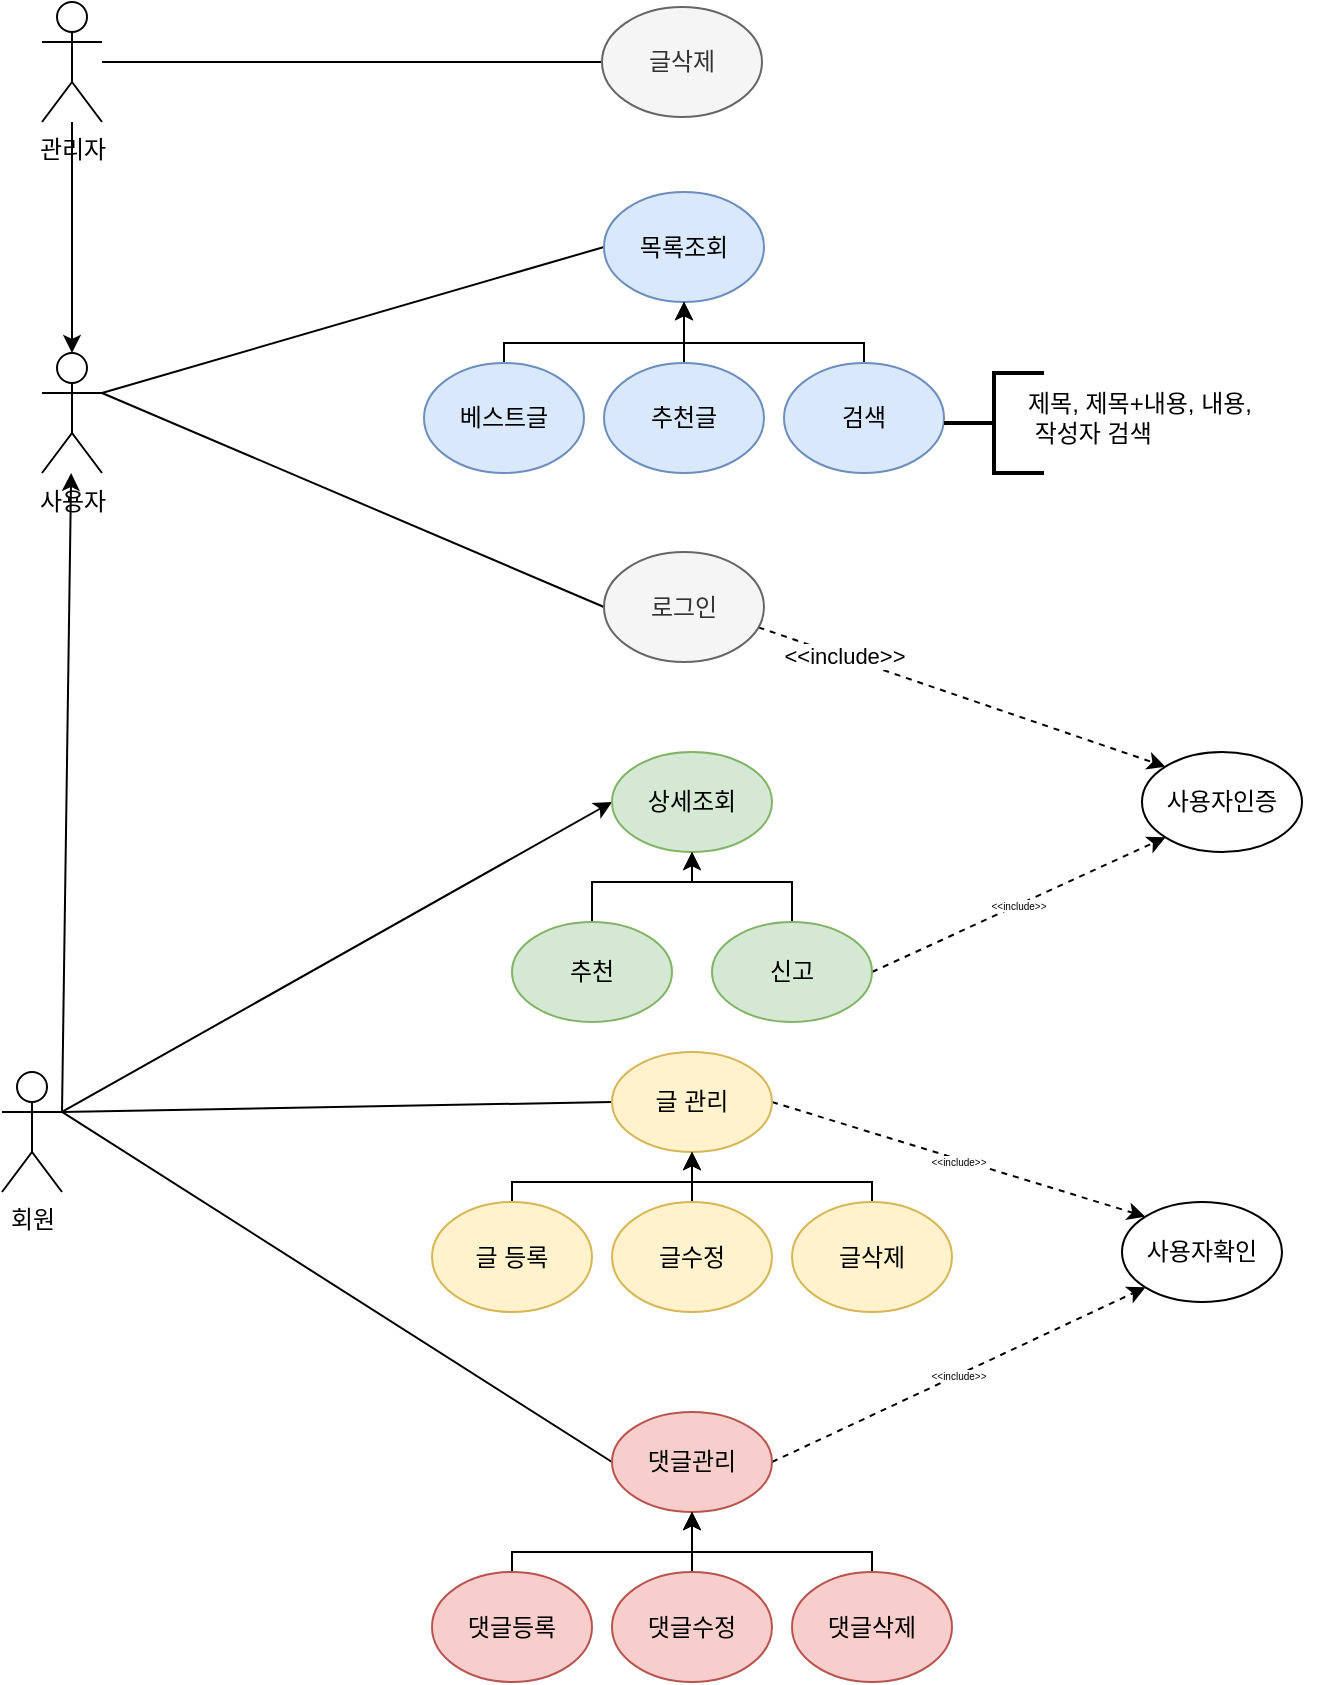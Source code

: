 <mxfile version="15.4.1" type="device"><diagram id="zLAlfq76QNXbKyfOCzni" name="Page-3"><mxGraphModel dx="1209" dy="628" grid="1" gridSize="10" guides="1" tooltips="1" connect="1" arrows="1" fold="1" page="1" pageScale="1" pageWidth="827" pageHeight="1169" math="0" shadow="0"><root><mxCell id="sFvkfcnw9mrIxGnK7816-0"/><mxCell id="sFvkfcnw9mrIxGnK7816-1" parent="sFvkfcnw9mrIxGnK7816-0"/><mxCell id="Cl8p0XSVJEXSeRWV3qpB-5" style="edgeStyle=none;rounded=0;orthogonalLoop=1;jettySize=auto;html=1;entryX=0.5;entryY=0;entryDx=0;entryDy=0;entryPerimeter=0;fontSize=5;startArrow=none;startFill=0;endArrow=classic;endFill=1;strokeWidth=1;verticalAlign=middle;" parent="sFvkfcnw9mrIxGnK7816-1" source="sFvkfcnw9mrIxGnK7816-6" target="sFvkfcnw9mrIxGnK7816-12" edge="1"><mxGeometry relative="1" as="geometry"/></mxCell><mxCell id="Cl8p0XSVJEXSeRWV3qpB-23" style="edgeStyle=none;rounded=0;orthogonalLoop=1;jettySize=auto;html=1;entryX=0;entryY=0.5;entryDx=0;entryDy=0;fontSize=5;startArrow=none;startFill=0;endArrow=none;endFill=0;strokeWidth=1;verticalAlign=middle;" parent="sFvkfcnw9mrIxGnK7816-1" source="sFvkfcnw9mrIxGnK7816-6" target="Cl8p0XSVJEXSeRWV3qpB-25" edge="1"><mxGeometry relative="1" as="geometry"/></mxCell><mxCell id="sFvkfcnw9mrIxGnK7816-6" value="관리자" style="shape=umlActor;verticalLabelPosition=bottom;verticalAlign=top;html=1;outlineConnect=0;" parent="sFvkfcnw9mrIxGnK7816-1" vertex="1"><mxGeometry x="320" y="425" width="30" height="60" as="geometry"/></mxCell><mxCell id="sFvkfcnw9mrIxGnK7816-7" value="" style="rounded=0;orthogonalLoop=1;jettySize=auto;html=1;exitX=1;exitY=0.333;exitDx=0;exitDy=0;exitPerimeter=0;" parent="sFvkfcnw9mrIxGnK7816-1" source="sFvkfcnw9mrIxGnK7816-19" target="sFvkfcnw9mrIxGnK7816-12" edge="1"><mxGeometry relative="1" as="geometry"><mxPoint x="275" y="1040" as="sourcePoint"/><mxPoint x="275" y="860" as="targetPoint"/></mxGeometry></mxCell><mxCell id="sFvkfcnw9mrIxGnK7816-8" style="edgeStyle=none;rounded=0;orthogonalLoop=1;jettySize=auto;html=1;exitX=1;exitY=0.333;exitDx=0;exitDy=0;exitPerimeter=0;entryX=0;entryY=0.5;entryDx=0;entryDy=0;fontSize=11;endArrow=none;endFill=0;strokeColor=#000000;startArrow=none;startFill=0;" parent="sFvkfcnw9mrIxGnK7816-1" source="sFvkfcnw9mrIxGnK7816-12" target="sFvkfcnw9mrIxGnK7816-24" edge="1"><mxGeometry relative="1" as="geometry"/></mxCell><mxCell id="Cl8p0XSVJEXSeRWV3qpB-3" style="edgeStyle=none;rounded=0;orthogonalLoop=1;jettySize=auto;html=1;exitX=1;exitY=0.333;exitDx=0;exitDy=0;exitPerimeter=0;entryX=0;entryY=0.5;entryDx=0;entryDy=0;fontSize=5;startArrow=none;startFill=0;endArrow=none;endFill=0;strokeWidth=1;verticalAlign=middle;" parent="sFvkfcnw9mrIxGnK7816-1" source="sFvkfcnw9mrIxGnK7816-12" target="sFvkfcnw9mrIxGnK7816-38" edge="1"><mxGeometry relative="1" as="geometry"/></mxCell><mxCell id="sFvkfcnw9mrIxGnK7816-12" value="사용자" style="shape=umlActor;verticalLabelPosition=bottom;verticalAlign=top;html=1;outlineConnect=0;" parent="sFvkfcnw9mrIxGnK7816-1" vertex="1"><mxGeometry x="320" y="600.5" width="30" height="60" as="geometry"/></mxCell><mxCell id="sFvkfcnw9mrIxGnK7816-15" style="rounded=0;orthogonalLoop=1;jettySize=auto;html=1;exitX=1;exitY=0.333;exitDx=0;exitDy=0;exitPerimeter=0;entryX=0;entryY=0.5;entryDx=0;entryDy=0;fontSize=11;startArrow=none;startFill=0;endArrow=none;endFill=0;strokeColor=#000000;elbow=vertical;" parent="sFvkfcnw9mrIxGnK7816-1" source="sFvkfcnw9mrIxGnK7816-19" target="sFvkfcnw9mrIxGnK7816-33" edge="1"><mxGeometry relative="1" as="geometry"/></mxCell><mxCell id="sFvkfcnw9mrIxGnK7816-18" style="rounded=0;orthogonalLoop=1;jettySize=auto;html=1;exitX=1;exitY=0.333;exitDx=0;exitDy=0;exitPerimeter=0;entryX=0;entryY=0.5;entryDx=0;entryDy=0;fontSize=11;startArrow=none;startFill=0;endArrow=none;endFill=0;strokeColor=#000000;" parent="sFvkfcnw9mrIxGnK7816-1" source="sFvkfcnw9mrIxGnK7816-19" target="Cl8p0XSVJEXSeRWV3qpB-16" edge="1"><mxGeometry relative="1" as="geometry"><mxPoint x="605" y="1225" as="targetPoint"/></mxGeometry></mxCell><mxCell id="Cl8p0XSVJEXSeRWV3qpB-2" style="rounded=0;orthogonalLoop=1;jettySize=auto;html=1;exitX=1;exitY=0.333;exitDx=0;exitDy=0;exitPerimeter=0;entryX=0;entryY=0.5;entryDx=0;entryDy=0;fontSize=5;startArrow=none;startFill=0;endArrow=classic;endFill=1;strokeWidth=1;verticalAlign=middle;" parent="sFvkfcnw9mrIxGnK7816-1" source="sFvkfcnw9mrIxGnK7816-19" target="sFvkfcnw9mrIxGnK7816-30" edge="1"><mxGeometry relative="1" as="geometry"/></mxCell><mxCell id="sFvkfcnw9mrIxGnK7816-19" value="회원" style="shape=umlActor;verticalLabelPosition=bottom;verticalAlign=top;html=1;outlineConnect=0;" parent="sFvkfcnw9mrIxGnK7816-1" vertex="1"><mxGeometry x="300" y="960" width="30" height="60" as="geometry"/></mxCell><mxCell id="sFvkfcnw9mrIxGnK7816-24" value="목록조회" style="ellipse;whiteSpace=wrap;html=1;fillColor=#dae8fc;strokeColor=#6c8ebf;" parent="sFvkfcnw9mrIxGnK7816-1" vertex="1"><mxGeometry x="601" y="520" width="80" height="55" as="geometry"/></mxCell><mxCell id="sFvkfcnw9mrIxGnK7816-63" style="edgeStyle=orthogonalEdgeStyle;rounded=0;orthogonalLoop=1;jettySize=auto;html=1;exitX=0.5;exitY=0;exitDx=0;exitDy=0;entryX=0.5;entryY=1;entryDx=0;entryDy=0;fontSize=5;startArrow=none;startFill=0;endArrow=classic;endFill=1;strokeWidth=1;verticalAlign=middle;" parent="sFvkfcnw9mrIxGnK7816-1" source="sFvkfcnw9mrIxGnK7816-26" target="sFvkfcnw9mrIxGnK7816-24" edge="1"><mxGeometry relative="1" as="geometry"><Array as="points"><mxPoint x="551" y="595.5"/><mxPoint x="641" y="595.5"/></Array></mxGeometry></mxCell><mxCell id="sFvkfcnw9mrIxGnK7816-26" value="베스트글" style="ellipse;whiteSpace=wrap;html=1;fillColor=#dae8fc;strokeColor=#6c8ebf;" parent="sFvkfcnw9mrIxGnK7816-1" vertex="1"><mxGeometry x="511" y="605.5" width="80" height="55" as="geometry"/></mxCell><mxCell id="sFvkfcnw9mrIxGnK7816-62" style="edgeStyle=orthogonalEdgeStyle;rounded=0;orthogonalLoop=1;jettySize=auto;html=1;exitX=0.5;exitY=0;exitDx=0;exitDy=0;entryX=0.5;entryY=1;entryDx=0;entryDy=0;fontSize=5;startArrow=none;startFill=0;endArrow=classic;endFill=1;strokeWidth=1;verticalAlign=middle;" parent="sFvkfcnw9mrIxGnK7816-1" source="sFvkfcnw9mrIxGnK7816-27" target="sFvkfcnw9mrIxGnK7816-24" edge="1"><mxGeometry relative="1" as="geometry"/></mxCell><mxCell id="sFvkfcnw9mrIxGnK7816-27" value="추천글" style="ellipse;whiteSpace=wrap;html=1;fillColor=#dae8fc;strokeColor=#6c8ebf;" parent="sFvkfcnw9mrIxGnK7816-1" vertex="1"><mxGeometry x="601" y="605.5" width="80" height="55" as="geometry"/></mxCell><mxCell id="sFvkfcnw9mrIxGnK7816-30" value="상세조회" style="ellipse;whiteSpace=wrap;html=1;fillColor=#d5e8d4;strokeColor=#82b366;" parent="sFvkfcnw9mrIxGnK7816-1" vertex="1"><mxGeometry x="605" y="800" width="80" height="50" as="geometry"/></mxCell><mxCell id="Is7bTVV3B33zKzZ5cWAE-2" value="&amp;lt;&amp;lt;include&amp;gt;&amp;gt;" style="edgeStyle=none;rounded=0;orthogonalLoop=1;jettySize=auto;html=1;exitX=1;exitY=0.5;exitDx=0;exitDy=0;entryX=0;entryY=0;entryDx=0;entryDy=0;dashed=1;fontSize=5;startArrow=none;startFill=0;endArrow=classic;endFill=1;strokeWidth=1;verticalAlign=middle;" parent="sFvkfcnw9mrIxGnK7816-1" source="sFvkfcnw9mrIxGnK7816-33" target="Is7bTVV3B33zKzZ5cWAE-0" edge="1"><mxGeometry relative="1" as="geometry"/></mxCell><mxCell id="sFvkfcnw9mrIxGnK7816-33" value="글 관리" style="ellipse;whiteSpace=wrap;html=1;fillColor=#fff2cc;strokeColor=#d6b656;" parent="sFvkfcnw9mrIxGnK7816-1" vertex="1"><mxGeometry x="605" y="950" width="80" height="50" as="geometry"/></mxCell><mxCell id="Cl8p0XSVJEXSeRWV3qpB-1" style="edgeStyle=orthogonalEdgeStyle;rounded=0;orthogonalLoop=1;jettySize=auto;html=1;exitX=0.5;exitY=0;exitDx=0;exitDy=0;fontSize=5;startArrow=none;startFill=0;endArrow=classic;endFill=1;strokeWidth=1;verticalAlign=middle;entryX=0.5;entryY=1;entryDx=0;entryDy=0;" parent="sFvkfcnw9mrIxGnK7816-1" source="sFvkfcnw9mrIxGnK7816-36" target="sFvkfcnw9mrIxGnK7816-30" edge="1"><mxGeometry relative="1" as="geometry"><mxPoint x="645" y="865" as="targetPoint"/></mxGeometry></mxCell><mxCell id="Cl8p0XSVJEXSeRWV3qpB-24" value="&amp;lt;&amp;lt;include&amp;gt;&amp;gt;" style="edgeStyle=none;rounded=0;orthogonalLoop=1;jettySize=auto;html=1;exitX=1;exitY=0.5;exitDx=0;exitDy=0;entryX=0;entryY=1;entryDx=0;entryDy=0;fontSize=5;startArrow=none;startFill=0;endArrow=classic;endFill=1;strokeWidth=1;verticalAlign=middle;dashed=1;" parent="sFvkfcnw9mrIxGnK7816-1" source="sFvkfcnw9mrIxGnK7816-36" target="sFvkfcnw9mrIxGnK7816-43" edge="1"><mxGeometry relative="1" as="geometry"/></mxCell><mxCell id="sFvkfcnw9mrIxGnK7816-36" value="신고" style="ellipse;whiteSpace=wrap;html=1;fillColor=#d5e8d4;strokeColor=#82b366;" parent="sFvkfcnw9mrIxGnK7816-1" vertex="1"><mxGeometry x="655" y="885" width="80" height="50" as="geometry"/></mxCell><mxCell id="sFvkfcnw9mrIxGnK7816-37" value="&amp;lt;&amp;lt;include&amp;gt;&amp;gt;" style="rounded=0;orthogonalLoop=1;jettySize=auto;html=1;exitX=0.965;exitY=0.685;exitDx=0;exitDy=0;entryX=0;entryY=0;entryDx=0;entryDy=0;fontSize=11;startArrow=none;startFill=0;endArrow=classic;endFill=1;strokeColor=#000000;dashed=1;exitPerimeter=0;" parent="sFvkfcnw9mrIxGnK7816-1" source="sFvkfcnw9mrIxGnK7816-38" target="sFvkfcnw9mrIxGnK7816-43" edge="1"><mxGeometry x="-0.583" relative="1" as="geometry"><mxPoint x="1214" y="790" as="targetPoint"/><mxPoint as="offset"/></mxGeometry></mxCell><mxCell id="sFvkfcnw9mrIxGnK7816-38" value="&lt;p&gt;로그인&lt;/p&gt;" style="ellipse;whiteSpace=wrap;html=1;fillColor=#f5f5f5;strokeColor=#666666;fontColor=#333333;" parent="sFvkfcnw9mrIxGnK7816-1" vertex="1"><mxGeometry x="601" y="700" width="80" height="55" as="geometry"/></mxCell><mxCell id="Cl8p0XSVJEXSeRWV3qpB-0" style="edgeStyle=orthogonalEdgeStyle;rounded=0;orthogonalLoop=1;jettySize=auto;html=1;exitX=0.5;exitY=0;exitDx=0;exitDy=0;entryX=0.5;entryY=1;entryDx=0;entryDy=0;fontSize=5;startArrow=none;startFill=0;endArrow=classic;endFill=1;strokeWidth=1;verticalAlign=middle;" parent="sFvkfcnw9mrIxGnK7816-1" source="sFvkfcnw9mrIxGnK7816-41" target="sFvkfcnw9mrIxGnK7816-30" edge="1"><mxGeometry relative="1" as="geometry"/></mxCell><mxCell id="sFvkfcnw9mrIxGnK7816-41" value="추천" style="ellipse;whiteSpace=wrap;html=1;fillColor=#d5e8d4;strokeColor=#82b366;" parent="sFvkfcnw9mrIxGnK7816-1" vertex="1"><mxGeometry x="555" y="885" width="80" height="50" as="geometry"/></mxCell><mxCell id="sFvkfcnw9mrIxGnK7816-43" value="&lt;p&gt;사용자인증&lt;/p&gt;" style="ellipse;whiteSpace=wrap;html=1;" parent="sFvkfcnw9mrIxGnK7816-1" vertex="1"><mxGeometry x="870" y="800" width="80" height="50" as="geometry"/></mxCell><mxCell id="sFvkfcnw9mrIxGnK7816-61" style="edgeStyle=orthogonalEdgeStyle;rounded=0;orthogonalLoop=1;jettySize=auto;html=1;exitX=0.5;exitY=0;exitDx=0;exitDy=0;entryX=0.5;entryY=1;entryDx=0;entryDy=0;fontSize=5;startArrow=none;startFill=0;endArrow=classic;endFill=1;strokeWidth=1;verticalAlign=middle;" parent="sFvkfcnw9mrIxGnK7816-1" source="sFvkfcnw9mrIxGnK7816-53" target="sFvkfcnw9mrIxGnK7816-24" edge="1"><mxGeometry relative="1" as="geometry"><Array as="points"><mxPoint x="731" y="595.5"/><mxPoint x="641" y="595.5"/></Array></mxGeometry></mxCell><mxCell id="sFvkfcnw9mrIxGnK7816-53" value="검색" style="ellipse;whiteSpace=wrap;html=1;fillColor=#dae8fc;strokeColor=#6c8ebf;" parent="sFvkfcnw9mrIxGnK7816-1" vertex="1"><mxGeometry x="691" y="605.5" width="80" height="55" as="geometry"/></mxCell><mxCell id="sFvkfcnw9mrIxGnK7816-59" value="" style="strokeWidth=2;html=1;shape=mxgraph.flowchart.annotation_2;align=left;labelPosition=right;pointerEvents=1;" parent="sFvkfcnw9mrIxGnK7816-1" vertex="1"><mxGeometry x="771" y="610.5" width="50" height="50" as="geometry"/></mxCell><mxCell id="sFvkfcnw9mrIxGnK7816-60" value="제목, 제목+내용, 내용,&lt;br&gt;&amp;nbsp;작성자 검색" style="text;html=1;strokeColor=none;fillColor=none;align=left;verticalAlign=middle;whiteSpace=wrap;rounded=0;" parent="sFvkfcnw9mrIxGnK7816-1" vertex="1"><mxGeometry x="811" y="618" width="150" height="30" as="geometry"/></mxCell><mxCell id="Cl8p0XSVJEXSeRWV3qpB-10" style="edgeStyle=orthogonalEdgeStyle;rounded=0;orthogonalLoop=1;jettySize=auto;html=1;exitX=0.5;exitY=0;exitDx=0;exitDy=0;entryX=0.5;entryY=1;entryDx=0;entryDy=0;fontSize=5;startArrow=none;startFill=0;endArrow=classic;endFill=1;strokeWidth=1;verticalAlign=middle;" parent="sFvkfcnw9mrIxGnK7816-1" source="Cl8p0XSVJEXSeRWV3qpB-11" target="sFvkfcnw9mrIxGnK7816-33" edge="1"><mxGeometry relative="1" as="geometry"><mxPoint x="645" y="985" as="targetPoint"/><Array as="points"><mxPoint x="555" y="1015"/><mxPoint x="645" y="1015"/></Array></mxGeometry></mxCell><mxCell id="Cl8p0XSVJEXSeRWV3qpB-11" value="글 등록" style="ellipse;whiteSpace=wrap;html=1;fillColor=#fff2cc;strokeColor=#d6b656;" parent="sFvkfcnw9mrIxGnK7816-1" vertex="1"><mxGeometry x="515" y="1025" width="80" height="55" as="geometry"/></mxCell><mxCell id="Cl8p0XSVJEXSeRWV3qpB-12" style="edgeStyle=orthogonalEdgeStyle;rounded=0;orthogonalLoop=1;jettySize=auto;html=1;exitX=0.5;exitY=0;exitDx=0;exitDy=0;entryX=0.5;entryY=1;entryDx=0;entryDy=0;fontSize=5;startArrow=none;startFill=0;endArrow=classic;endFill=1;strokeWidth=1;verticalAlign=middle;" parent="sFvkfcnw9mrIxGnK7816-1" source="Cl8p0XSVJEXSeRWV3qpB-13" target="sFvkfcnw9mrIxGnK7816-33" edge="1"><mxGeometry relative="1" as="geometry"><mxPoint x="645" y="985" as="targetPoint"/></mxGeometry></mxCell><mxCell id="Cl8p0XSVJEXSeRWV3qpB-13" value="글수정" style="ellipse;whiteSpace=wrap;html=1;fillColor=#fff2cc;strokeColor=#d6b656;" parent="sFvkfcnw9mrIxGnK7816-1" vertex="1"><mxGeometry x="605" y="1025" width="80" height="55" as="geometry"/></mxCell><mxCell id="Cl8p0XSVJEXSeRWV3qpB-14" style="edgeStyle=orthogonalEdgeStyle;rounded=0;orthogonalLoop=1;jettySize=auto;html=1;exitX=0.5;exitY=0;exitDx=0;exitDy=0;entryX=0.5;entryY=1;entryDx=0;entryDy=0;fontSize=5;startArrow=none;startFill=0;endArrow=classic;endFill=1;strokeWidth=1;verticalAlign=middle;" parent="sFvkfcnw9mrIxGnK7816-1" source="Cl8p0XSVJEXSeRWV3qpB-15" target="sFvkfcnw9mrIxGnK7816-33" edge="1"><mxGeometry relative="1" as="geometry"><mxPoint x="645" y="985" as="targetPoint"/><Array as="points"><mxPoint x="735" y="1015"/><mxPoint x="645" y="1015"/></Array></mxGeometry></mxCell><mxCell id="Cl8p0XSVJEXSeRWV3qpB-15" value="글삭제" style="ellipse;whiteSpace=wrap;html=1;fillColor=#fff2cc;strokeColor=#d6b656;" parent="sFvkfcnw9mrIxGnK7816-1" vertex="1"><mxGeometry x="695" y="1025" width="80" height="55" as="geometry"/></mxCell><mxCell id="Is7bTVV3B33zKzZ5cWAE-1" value="&amp;lt;&amp;lt;include&amp;gt;&amp;gt;" style="edgeStyle=none;rounded=0;orthogonalLoop=1;jettySize=auto;html=1;exitX=1;exitY=0.5;exitDx=0;exitDy=0;entryX=0;entryY=1;entryDx=0;entryDy=0;dashed=1;fontSize=5;startArrow=none;startFill=0;endArrow=classic;endFill=1;strokeWidth=1;verticalAlign=middle;" parent="sFvkfcnw9mrIxGnK7816-1" source="Cl8p0XSVJEXSeRWV3qpB-16" target="Is7bTVV3B33zKzZ5cWAE-0" edge="1"><mxGeometry relative="1" as="geometry"/></mxCell><mxCell id="Cl8p0XSVJEXSeRWV3qpB-16" value="댓글관리" style="ellipse;whiteSpace=wrap;html=1;fillColor=#f8cecc;strokeColor=#b85450;" parent="sFvkfcnw9mrIxGnK7816-1" vertex="1"><mxGeometry x="605" y="1130" width="80" height="50" as="geometry"/></mxCell><mxCell id="Cl8p0XSVJEXSeRWV3qpB-17" style="edgeStyle=orthogonalEdgeStyle;rounded=0;orthogonalLoop=1;jettySize=auto;html=1;exitX=0.5;exitY=0;exitDx=0;exitDy=0;entryX=0.5;entryY=1;entryDx=0;entryDy=0;fontSize=5;startArrow=none;startFill=0;endArrow=classic;endFill=1;strokeWidth=1;verticalAlign=middle;" parent="sFvkfcnw9mrIxGnK7816-1" source="Cl8p0XSVJEXSeRWV3qpB-18" target="Cl8p0XSVJEXSeRWV3qpB-16" edge="1"><mxGeometry relative="1" as="geometry"><mxPoint x="645" y="1170" as="targetPoint"/><Array as="points"><mxPoint x="555" y="1200"/><mxPoint x="645" y="1200"/></Array></mxGeometry></mxCell><mxCell id="Cl8p0XSVJEXSeRWV3qpB-18" value="댓글등록" style="ellipse;whiteSpace=wrap;html=1;fillColor=#f8cecc;strokeColor=#b85450;" parent="sFvkfcnw9mrIxGnK7816-1" vertex="1"><mxGeometry x="515" y="1210" width="80" height="55" as="geometry"/></mxCell><mxCell id="Cl8p0XSVJEXSeRWV3qpB-19" style="edgeStyle=orthogonalEdgeStyle;rounded=0;orthogonalLoop=1;jettySize=auto;html=1;exitX=0.5;exitY=0;exitDx=0;exitDy=0;entryX=0.5;entryY=1;entryDx=0;entryDy=0;fontSize=5;startArrow=none;startFill=0;endArrow=classic;endFill=1;strokeWidth=1;verticalAlign=middle;" parent="sFvkfcnw9mrIxGnK7816-1" source="Cl8p0XSVJEXSeRWV3qpB-20" target="Cl8p0XSVJEXSeRWV3qpB-16" edge="1"><mxGeometry relative="1" as="geometry"><mxPoint x="645" y="1170" as="targetPoint"/></mxGeometry></mxCell><mxCell id="Cl8p0XSVJEXSeRWV3qpB-20" value="댓글수정" style="ellipse;whiteSpace=wrap;html=1;fillColor=#f8cecc;strokeColor=#b85450;" parent="sFvkfcnw9mrIxGnK7816-1" vertex="1"><mxGeometry x="605" y="1210" width="80" height="55" as="geometry"/></mxCell><mxCell id="Cl8p0XSVJEXSeRWV3qpB-21" style="edgeStyle=orthogonalEdgeStyle;rounded=0;orthogonalLoop=1;jettySize=auto;html=1;exitX=0.5;exitY=0;exitDx=0;exitDy=0;entryX=0.5;entryY=1;entryDx=0;entryDy=0;fontSize=5;startArrow=none;startFill=0;endArrow=classic;endFill=1;strokeWidth=1;verticalAlign=middle;" parent="sFvkfcnw9mrIxGnK7816-1" source="Cl8p0XSVJEXSeRWV3qpB-22" target="Cl8p0XSVJEXSeRWV3qpB-16" edge="1"><mxGeometry relative="1" as="geometry"><mxPoint x="645" y="1170" as="targetPoint"/><Array as="points"><mxPoint x="735" y="1200"/><mxPoint x="645" y="1200"/></Array></mxGeometry></mxCell><mxCell id="Cl8p0XSVJEXSeRWV3qpB-22" value="댓글삭제" style="ellipse;whiteSpace=wrap;html=1;fillColor=#f8cecc;strokeColor=#b85450;" parent="sFvkfcnw9mrIxGnK7816-1" vertex="1"><mxGeometry x="695" y="1210" width="80" height="55" as="geometry"/></mxCell><mxCell id="Cl8p0XSVJEXSeRWV3qpB-25" value="글삭제" style="ellipse;whiteSpace=wrap;html=1;fillColor=#f5f5f5;strokeColor=#666666;fontColor=#333333;" parent="sFvkfcnw9mrIxGnK7816-1" vertex="1"><mxGeometry x="600" y="427.5" width="80" height="55" as="geometry"/></mxCell><mxCell id="Is7bTVV3B33zKzZ5cWAE-0" value="사용자확인" style="ellipse;whiteSpace=wrap;html=1;" parent="sFvkfcnw9mrIxGnK7816-1" vertex="1"><mxGeometry x="860" y="1025" width="80" height="50" as="geometry"/></mxCell></root></mxGraphModel></diagram></mxfile>